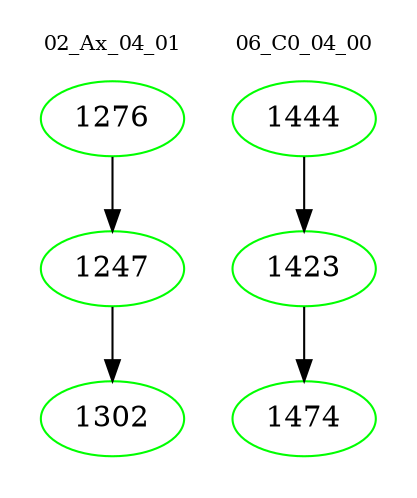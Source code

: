 digraph{
subgraph cluster_0 {
color = white
label = "02_Ax_04_01";
fontsize=10;
T0_1276 [label="1276", color="green"]
T0_1276 -> T0_1247 [color="black"]
T0_1247 [label="1247", color="green"]
T0_1247 -> T0_1302 [color="black"]
T0_1302 [label="1302", color="green"]
}
subgraph cluster_1 {
color = white
label = "06_C0_04_00";
fontsize=10;
T1_1444 [label="1444", color="green"]
T1_1444 -> T1_1423 [color="black"]
T1_1423 [label="1423", color="green"]
T1_1423 -> T1_1474 [color="black"]
T1_1474 [label="1474", color="green"]
}
}
